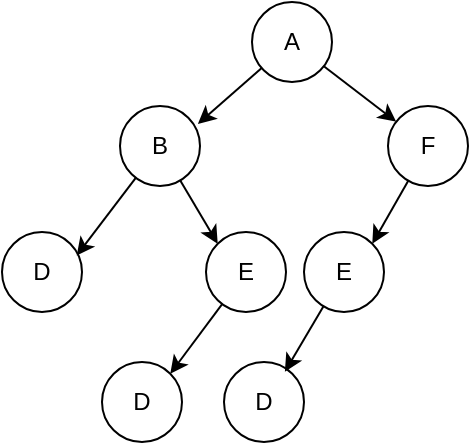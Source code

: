<mxfile version="24.2.3" type="device">
  <diagram name="Trang-1" id="9C-LJ8Ci3pCPQf6lE2BA">
    <mxGraphModel dx="858" dy="356" grid="0" gridSize="10" guides="1" tooltips="1" connect="1" arrows="1" fold="1" page="1" pageScale="1" pageWidth="827" pageHeight="1169" math="0" shadow="0">
      <root>
        <mxCell id="0" />
        <mxCell id="1" parent="0" />
        <mxCell id="_yCkJHcnKIVWFtmSE1rb-33" style="rounded=0;orthogonalLoop=1;jettySize=auto;html=1;" edge="1" parent="1" source="_yCkJHcnKIVWFtmSE1rb-2" target="_yCkJHcnKIVWFtmSE1rb-22">
          <mxGeometry relative="1" as="geometry" />
        </mxCell>
        <mxCell id="_yCkJHcnKIVWFtmSE1rb-2" value="A" style="ellipse;whiteSpace=wrap;html=1;aspect=fixed;" vertex="1" parent="1">
          <mxGeometry x="449" y="119" width="40" height="40" as="geometry" />
        </mxCell>
        <mxCell id="_yCkJHcnKIVWFtmSE1rb-31" style="rounded=0;orthogonalLoop=1;jettySize=auto;html=1;entryX=0;entryY=0;entryDx=0;entryDy=0;" edge="1" parent="1" source="_yCkJHcnKIVWFtmSE1rb-21" target="_yCkJHcnKIVWFtmSE1rb-24">
          <mxGeometry relative="1" as="geometry" />
        </mxCell>
        <mxCell id="_yCkJHcnKIVWFtmSE1rb-21" value="B" style="ellipse;whiteSpace=wrap;html=1;aspect=fixed;" vertex="1" parent="1">
          <mxGeometry x="383" y="171" width="40" height="40" as="geometry" />
        </mxCell>
        <mxCell id="_yCkJHcnKIVWFtmSE1rb-22" value="F" style="ellipse;whiteSpace=wrap;html=1;aspect=fixed;" vertex="1" parent="1">
          <mxGeometry x="517" y="171" width="40" height="40" as="geometry" />
        </mxCell>
        <mxCell id="_yCkJHcnKIVWFtmSE1rb-23" value="D" style="ellipse;whiteSpace=wrap;html=1;aspect=fixed;" vertex="1" parent="1">
          <mxGeometry x="324" y="234" width="40" height="40" as="geometry" />
        </mxCell>
        <mxCell id="_yCkJHcnKIVWFtmSE1rb-32" style="rounded=0;orthogonalLoop=1;jettySize=auto;html=1;entryX=1;entryY=0;entryDx=0;entryDy=0;" edge="1" parent="1" source="_yCkJHcnKIVWFtmSE1rb-24" target="_yCkJHcnKIVWFtmSE1rb-26">
          <mxGeometry relative="1" as="geometry" />
        </mxCell>
        <mxCell id="_yCkJHcnKIVWFtmSE1rb-24" value="E" style="ellipse;whiteSpace=wrap;html=1;aspect=fixed;" vertex="1" parent="1">
          <mxGeometry x="426" y="234" width="40" height="40" as="geometry" />
        </mxCell>
        <mxCell id="_yCkJHcnKIVWFtmSE1rb-26" value="D" style="ellipse;whiteSpace=wrap;html=1;aspect=fixed;" vertex="1" parent="1">
          <mxGeometry x="374" y="299" width="40" height="40" as="geometry" />
        </mxCell>
        <mxCell id="_yCkJHcnKIVWFtmSE1rb-27" value="E" style="ellipse;whiteSpace=wrap;html=1;aspect=fixed;" vertex="1" parent="1">
          <mxGeometry x="475" y="234" width="40" height="40" as="geometry" />
        </mxCell>
        <mxCell id="_yCkJHcnKIVWFtmSE1rb-28" value="D" style="ellipse;whiteSpace=wrap;html=1;aspect=fixed;" vertex="1" parent="1">
          <mxGeometry x="435" y="299" width="40" height="40" as="geometry" />
        </mxCell>
        <mxCell id="_yCkJHcnKIVWFtmSE1rb-29" style="rounded=0;orthogonalLoop=1;jettySize=auto;html=1;entryX=0.974;entryY=0.224;entryDx=0;entryDy=0;entryPerimeter=0;" edge="1" parent="1" source="_yCkJHcnKIVWFtmSE1rb-2" target="_yCkJHcnKIVWFtmSE1rb-21">
          <mxGeometry relative="1" as="geometry" />
        </mxCell>
        <mxCell id="_yCkJHcnKIVWFtmSE1rb-30" style="rounded=0;orthogonalLoop=1;jettySize=auto;html=1;entryX=0.934;entryY=0.295;entryDx=0;entryDy=0;entryPerimeter=0;" edge="1" parent="1" source="_yCkJHcnKIVWFtmSE1rb-21" target="_yCkJHcnKIVWFtmSE1rb-23">
          <mxGeometry relative="1" as="geometry" />
        </mxCell>
        <mxCell id="_yCkJHcnKIVWFtmSE1rb-35" style="rounded=0;orthogonalLoop=1;jettySize=auto;html=1;entryX=1;entryY=0;entryDx=0;entryDy=0;" edge="1" parent="1" source="_yCkJHcnKIVWFtmSE1rb-22" target="_yCkJHcnKIVWFtmSE1rb-27">
          <mxGeometry relative="1" as="geometry" />
        </mxCell>
        <mxCell id="_yCkJHcnKIVWFtmSE1rb-36" style="rounded=0;orthogonalLoop=1;jettySize=auto;html=1;entryX=0.761;entryY=0.122;entryDx=0;entryDy=0;entryPerimeter=0;" edge="1" parent="1" source="_yCkJHcnKIVWFtmSE1rb-27" target="_yCkJHcnKIVWFtmSE1rb-28">
          <mxGeometry relative="1" as="geometry" />
        </mxCell>
      </root>
    </mxGraphModel>
  </diagram>
</mxfile>
